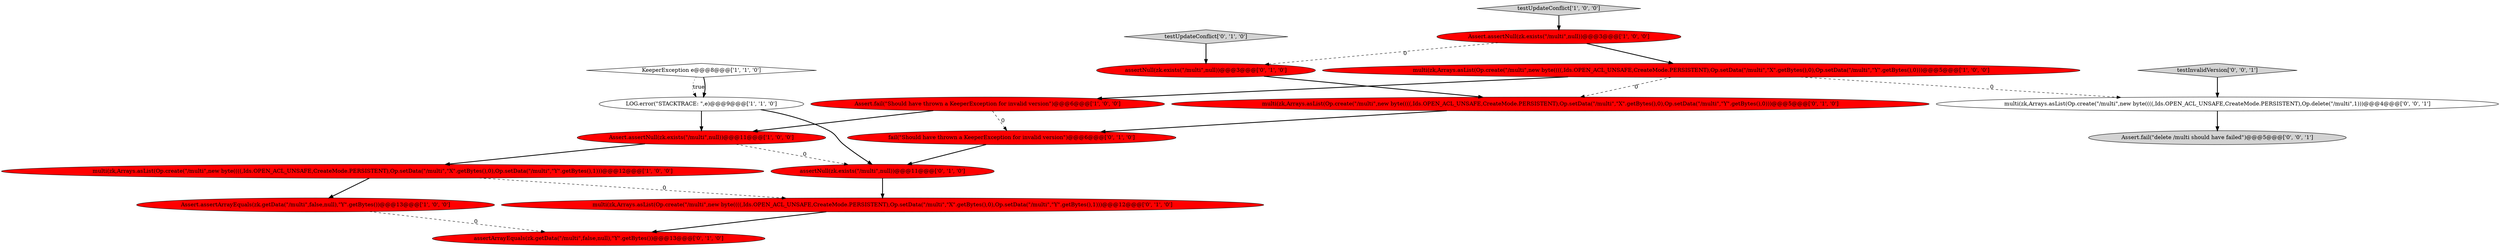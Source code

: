 digraph {
0 [style = filled, label = "Assert.fail(\"Should have thrown a KeeperException for invalid version\")@@@6@@@['1', '0', '0']", fillcolor = red, shape = ellipse image = "AAA1AAABBB1BBB"];
6 [style = filled, label = "testUpdateConflict['1', '0', '0']", fillcolor = lightgray, shape = diamond image = "AAA0AAABBB1BBB"];
2 [style = filled, label = "KeeperException e@@@8@@@['1', '1', '0']", fillcolor = white, shape = diamond image = "AAA0AAABBB1BBB"];
4 [style = filled, label = "multi(zk,Arrays.asList(Op.create(\"/multi\",new byte((((,Ids.OPEN_ACL_UNSAFE,CreateMode.PERSISTENT),Op.setData(\"/multi\",\"X\".getBytes(),0),Op.setData(\"/multi\",\"Y\".getBytes(),0)))@@@5@@@['1', '0', '0']", fillcolor = red, shape = ellipse image = "AAA1AAABBB1BBB"];
11 [style = filled, label = "multi(zk,Arrays.asList(Op.create(\"/multi\",new byte((((,Ids.OPEN_ACL_UNSAFE,CreateMode.PERSISTENT),Op.setData(\"/multi\",\"X\".getBytes(),0),Op.setData(\"/multi\",\"Y\".getBytes(),0)))@@@5@@@['0', '1', '0']", fillcolor = red, shape = ellipse image = "AAA1AAABBB2BBB"];
8 [style = filled, label = "Assert.assertArrayEquals(zk.getData(\"/multi\",false,null),\"Y\".getBytes())@@@13@@@['1', '0', '0']", fillcolor = red, shape = ellipse image = "AAA1AAABBB1BBB"];
9 [style = filled, label = "assertNull(zk.exists(\"/multi\",null))@@@3@@@['0', '1', '0']", fillcolor = red, shape = ellipse image = "AAA1AAABBB2BBB"];
17 [style = filled, label = "testInvalidVersion['0', '0', '1']", fillcolor = lightgray, shape = diamond image = "AAA0AAABBB3BBB"];
18 [style = filled, label = "Assert.fail(\"delete /multi should have failed\")@@@5@@@['0', '0', '1']", fillcolor = lightgray, shape = ellipse image = "AAA0AAABBB3BBB"];
3 [style = filled, label = "LOG.error(\"STACKTRACE: \",e)@@@9@@@['1', '1', '0']", fillcolor = white, shape = ellipse image = "AAA0AAABBB1BBB"];
15 [style = filled, label = "testUpdateConflict['0', '1', '0']", fillcolor = lightgray, shape = diamond image = "AAA0AAABBB2BBB"];
16 [style = filled, label = "multi(zk,Arrays.asList(Op.create(\"/multi\",new byte((((,Ids.OPEN_ACL_UNSAFE,CreateMode.PERSISTENT),Op.delete(\"/multi\",1)))@@@4@@@['0', '0', '1']", fillcolor = white, shape = ellipse image = "AAA0AAABBB3BBB"];
13 [style = filled, label = "fail(\"Should have thrown a KeeperException for invalid version\")@@@6@@@['0', '1', '0']", fillcolor = red, shape = ellipse image = "AAA1AAABBB2BBB"];
5 [style = filled, label = "Assert.assertNull(zk.exists(\"/multi\",null))@@@11@@@['1', '0', '0']", fillcolor = red, shape = ellipse image = "AAA1AAABBB1BBB"];
14 [style = filled, label = "multi(zk,Arrays.asList(Op.create(\"/multi\",new byte((((,Ids.OPEN_ACL_UNSAFE,CreateMode.PERSISTENT),Op.setData(\"/multi\",\"X\".getBytes(),0),Op.setData(\"/multi\",\"Y\".getBytes(),1)))@@@12@@@['0', '1', '0']", fillcolor = red, shape = ellipse image = "AAA1AAABBB2BBB"];
7 [style = filled, label = "Assert.assertNull(zk.exists(\"/multi\",null))@@@3@@@['1', '0', '0']", fillcolor = red, shape = ellipse image = "AAA1AAABBB1BBB"];
10 [style = filled, label = "assertArrayEquals(zk.getData(\"/multi\",false,null),\"Y\".getBytes())@@@13@@@['0', '1', '0']", fillcolor = red, shape = ellipse image = "AAA1AAABBB2BBB"];
1 [style = filled, label = "multi(zk,Arrays.asList(Op.create(\"/multi\",new byte((((,Ids.OPEN_ACL_UNSAFE,CreateMode.PERSISTENT),Op.setData(\"/multi\",\"X\".getBytes(),0),Op.setData(\"/multi\",\"Y\".getBytes(),1)))@@@12@@@['1', '0', '0']", fillcolor = red, shape = ellipse image = "AAA1AAABBB1BBB"];
12 [style = filled, label = "assertNull(zk.exists(\"/multi\",null))@@@11@@@['0', '1', '0']", fillcolor = red, shape = ellipse image = "AAA1AAABBB2BBB"];
2->3 [style = dotted, label="true"];
5->12 [style = dashed, label="0"];
16->18 [style = bold, label=""];
1->8 [style = bold, label=""];
8->10 [style = dashed, label="0"];
9->11 [style = bold, label=""];
4->16 [style = dashed, label="0"];
1->14 [style = dashed, label="0"];
2->3 [style = bold, label=""];
14->10 [style = bold, label=""];
7->4 [style = bold, label=""];
3->12 [style = bold, label=""];
4->0 [style = bold, label=""];
5->1 [style = bold, label=""];
3->5 [style = bold, label=""];
13->12 [style = bold, label=""];
15->9 [style = bold, label=""];
7->9 [style = dashed, label="0"];
0->13 [style = dashed, label="0"];
11->13 [style = bold, label=""];
12->14 [style = bold, label=""];
4->11 [style = dashed, label="0"];
6->7 [style = bold, label=""];
17->16 [style = bold, label=""];
0->5 [style = bold, label=""];
}
